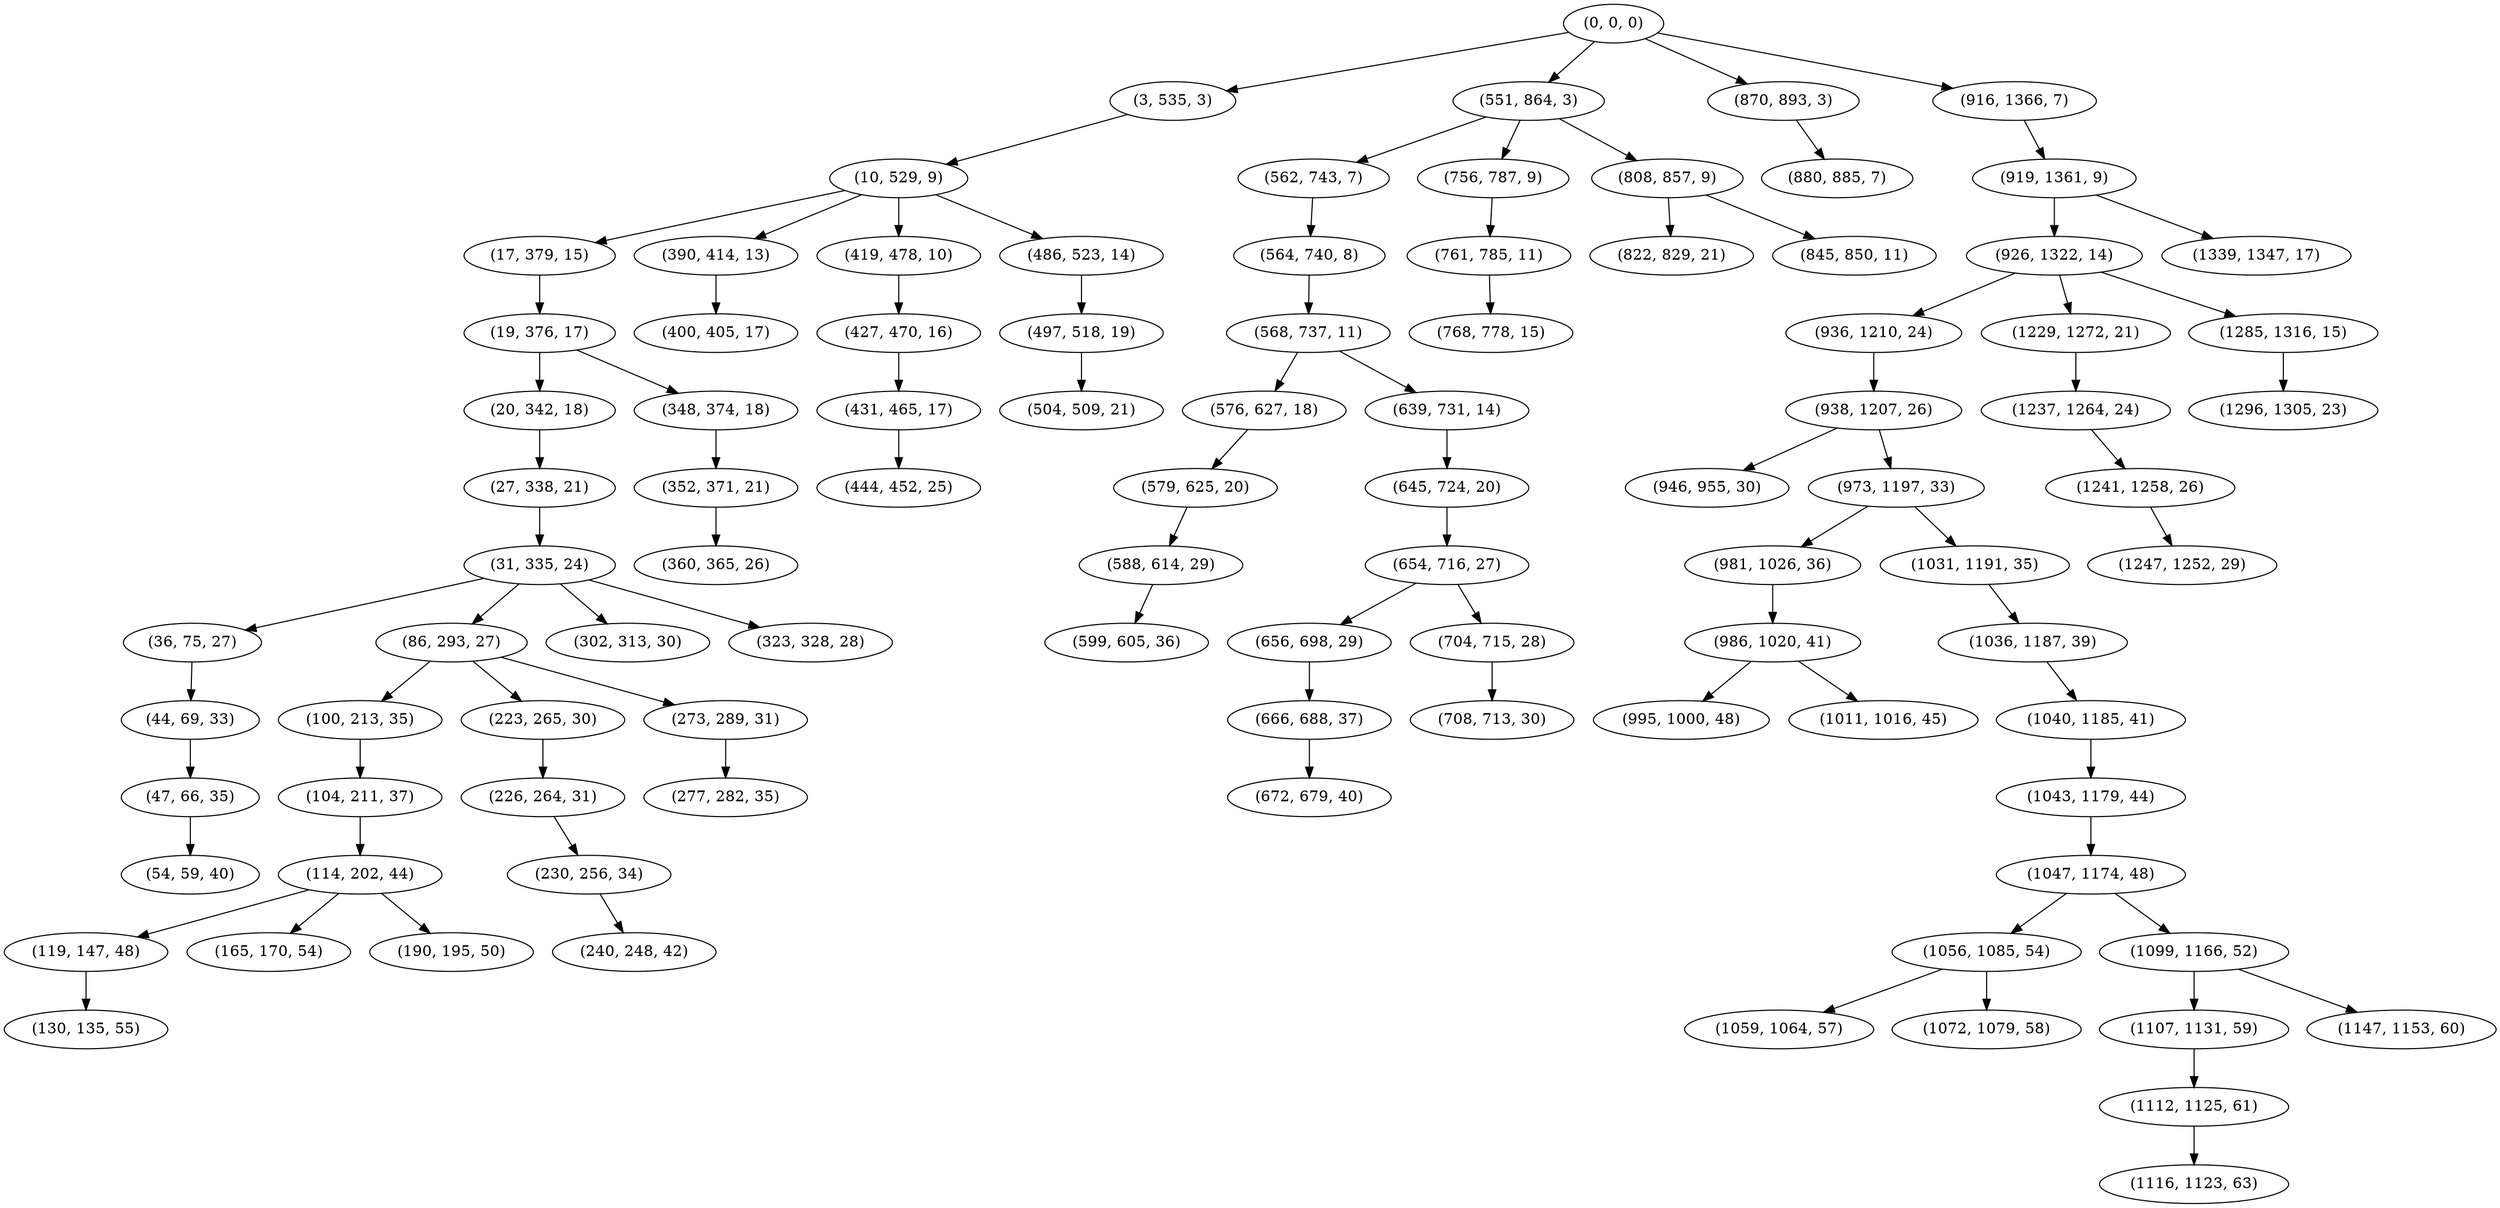 digraph tree {
    "(0, 0, 0)";
    "(3, 535, 3)";
    "(10, 529, 9)";
    "(17, 379, 15)";
    "(19, 376, 17)";
    "(20, 342, 18)";
    "(27, 338, 21)";
    "(31, 335, 24)";
    "(36, 75, 27)";
    "(44, 69, 33)";
    "(47, 66, 35)";
    "(54, 59, 40)";
    "(86, 293, 27)";
    "(100, 213, 35)";
    "(104, 211, 37)";
    "(114, 202, 44)";
    "(119, 147, 48)";
    "(130, 135, 55)";
    "(165, 170, 54)";
    "(190, 195, 50)";
    "(223, 265, 30)";
    "(226, 264, 31)";
    "(230, 256, 34)";
    "(240, 248, 42)";
    "(273, 289, 31)";
    "(277, 282, 35)";
    "(302, 313, 30)";
    "(323, 328, 28)";
    "(348, 374, 18)";
    "(352, 371, 21)";
    "(360, 365, 26)";
    "(390, 414, 13)";
    "(400, 405, 17)";
    "(419, 478, 10)";
    "(427, 470, 16)";
    "(431, 465, 17)";
    "(444, 452, 25)";
    "(486, 523, 14)";
    "(497, 518, 19)";
    "(504, 509, 21)";
    "(551, 864, 3)";
    "(562, 743, 7)";
    "(564, 740, 8)";
    "(568, 737, 11)";
    "(576, 627, 18)";
    "(579, 625, 20)";
    "(588, 614, 29)";
    "(599, 605, 36)";
    "(639, 731, 14)";
    "(645, 724, 20)";
    "(654, 716, 27)";
    "(656, 698, 29)";
    "(666, 688, 37)";
    "(672, 679, 40)";
    "(704, 715, 28)";
    "(708, 713, 30)";
    "(756, 787, 9)";
    "(761, 785, 11)";
    "(768, 778, 15)";
    "(808, 857, 9)";
    "(822, 829, 21)";
    "(845, 850, 11)";
    "(870, 893, 3)";
    "(880, 885, 7)";
    "(916, 1366, 7)";
    "(919, 1361, 9)";
    "(926, 1322, 14)";
    "(936, 1210, 24)";
    "(938, 1207, 26)";
    "(946, 955, 30)";
    "(973, 1197, 33)";
    "(981, 1026, 36)";
    "(986, 1020, 41)";
    "(995, 1000, 48)";
    "(1011, 1016, 45)";
    "(1031, 1191, 35)";
    "(1036, 1187, 39)";
    "(1040, 1185, 41)";
    "(1043, 1179, 44)";
    "(1047, 1174, 48)";
    "(1056, 1085, 54)";
    "(1059, 1064, 57)";
    "(1072, 1079, 58)";
    "(1099, 1166, 52)";
    "(1107, 1131, 59)";
    "(1112, 1125, 61)";
    "(1116, 1123, 63)";
    "(1147, 1153, 60)";
    "(1229, 1272, 21)";
    "(1237, 1264, 24)";
    "(1241, 1258, 26)";
    "(1247, 1252, 29)";
    "(1285, 1316, 15)";
    "(1296, 1305, 23)";
    "(1339, 1347, 17)";
    "(0, 0, 0)" -> "(3, 535, 3)";
    "(0, 0, 0)" -> "(551, 864, 3)";
    "(0, 0, 0)" -> "(870, 893, 3)";
    "(0, 0, 0)" -> "(916, 1366, 7)";
    "(3, 535, 3)" -> "(10, 529, 9)";
    "(10, 529, 9)" -> "(17, 379, 15)";
    "(10, 529, 9)" -> "(390, 414, 13)";
    "(10, 529, 9)" -> "(419, 478, 10)";
    "(10, 529, 9)" -> "(486, 523, 14)";
    "(17, 379, 15)" -> "(19, 376, 17)";
    "(19, 376, 17)" -> "(20, 342, 18)";
    "(19, 376, 17)" -> "(348, 374, 18)";
    "(20, 342, 18)" -> "(27, 338, 21)";
    "(27, 338, 21)" -> "(31, 335, 24)";
    "(31, 335, 24)" -> "(36, 75, 27)";
    "(31, 335, 24)" -> "(86, 293, 27)";
    "(31, 335, 24)" -> "(302, 313, 30)";
    "(31, 335, 24)" -> "(323, 328, 28)";
    "(36, 75, 27)" -> "(44, 69, 33)";
    "(44, 69, 33)" -> "(47, 66, 35)";
    "(47, 66, 35)" -> "(54, 59, 40)";
    "(86, 293, 27)" -> "(100, 213, 35)";
    "(86, 293, 27)" -> "(223, 265, 30)";
    "(86, 293, 27)" -> "(273, 289, 31)";
    "(100, 213, 35)" -> "(104, 211, 37)";
    "(104, 211, 37)" -> "(114, 202, 44)";
    "(114, 202, 44)" -> "(119, 147, 48)";
    "(114, 202, 44)" -> "(165, 170, 54)";
    "(114, 202, 44)" -> "(190, 195, 50)";
    "(119, 147, 48)" -> "(130, 135, 55)";
    "(223, 265, 30)" -> "(226, 264, 31)";
    "(226, 264, 31)" -> "(230, 256, 34)";
    "(230, 256, 34)" -> "(240, 248, 42)";
    "(273, 289, 31)" -> "(277, 282, 35)";
    "(348, 374, 18)" -> "(352, 371, 21)";
    "(352, 371, 21)" -> "(360, 365, 26)";
    "(390, 414, 13)" -> "(400, 405, 17)";
    "(419, 478, 10)" -> "(427, 470, 16)";
    "(427, 470, 16)" -> "(431, 465, 17)";
    "(431, 465, 17)" -> "(444, 452, 25)";
    "(486, 523, 14)" -> "(497, 518, 19)";
    "(497, 518, 19)" -> "(504, 509, 21)";
    "(551, 864, 3)" -> "(562, 743, 7)";
    "(551, 864, 3)" -> "(756, 787, 9)";
    "(551, 864, 3)" -> "(808, 857, 9)";
    "(562, 743, 7)" -> "(564, 740, 8)";
    "(564, 740, 8)" -> "(568, 737, 11)";
    "(568, 737, 11)" -> "(576, 627, 18)";
    "(568, 737, 11)" -> "(639, 731, 14)";
    "(576, 627, 18)" -> "(579, 625, 20)";
    "(579, 625, 20)" -> "(588, 614, 29)";
    "(588, 614, 29)" -> "(599, 605, 36)";
    "(639, 731, 14)" -> "(645, 724, 20)";
    "(645, 724, 20)" -> "(654, 716, 27)";
    "(654, 716, 27)" -> "(656, 698, 29)";
    "(654, 716, 27)" -> "(704, 715, 28)";
    "(656, 698, 29)" -> "(666, 688, 37)";
    "(666, 688, 37)" -> "(672, 679, 40)";
    "(704, 715, 28)" -> "(708, 713, 30)";
    "(756, 787, 9)" -> "(761, 785, 11)";
    "(761, 785, 11)" -> "(768, 778, 15)";
    "(808, 857, 9)" -> "(822, 829, 21)";
    "(808, 857, 9)" -> "(845, 850, 11)";
    "(870, 893, 3)" -> "(880, 885, 7)";
    "(916, 1366, 7)" -> "(919, 1361, 9)";
    "(919, 1361, 9)" -> "(926, 1322, 14)";
    "(919, 1361, 9)" -> "(1339, 1347, 17)";
    "(926, 1322, 14)" -> "(936, 1210, 24)";
    "(926, 1322, 14)" -> "(1229, 1272, 21)";
    "(926, 1322, 14)" -> "(1285, 1316, 15)";
    "(936, 1210, 24)" -> "(938, 1207, 26)";
    "(938, 1207, 26)" -> "(946, 955, 30)";
    "(938, 1207, 26)" -> "(973, 1197, 33)";
    "(973, 1197, 33)" -> "(981, 1026, 36)";
    "(973, 1197, 33)" -> "(1031, 1191, 35)";
    "(981, 1026, 36)" -> "(986, 1020, 41)";
    "(986, 1020, 41)" -> "(995, 1000, 48)";
    "(986, 1020, 41)" -> "(1011, 1016, 45)";
    "(1031, 1191, 35)" -> "(1036, 1187, 39)";
    "(1036, 1187, 39)" -> "(1040, 1185, 41)";
    "(1040, 1185, 41)" -> "(1043, 1179, 44)";
    "(1043, 1179, 44)" -> "(1047, 1174, 48)";
    "(1047, 1174, 48)" -> "(1056, 1085, 54)";
    "(1047, 1174, 48)" -> "(1099, 1166, 52)";
    "(1056, 1085, 54)" -> "(1059, 1064, 57)";
    "(1056, 1085, 54)" -> "(1072, 1079, 58)";
    "(1099, 1166, 52)" -> "(1107, 1131, 59)";
    "(1099, 1166, 52)" -> "(1147, 1153, 60)";
    "(1107, 1131, 59)" -> "(1112, 1125, 61)";
    "(1112, 1125, 61)" -> "(1116, 1123, 63)";
    "(1229, 1272, 21)" -> "(1237, 1264, 24)";
    "(1237, 1264, 24)" -> "(1241, 1258, 26)";
    "(1241, 1258, 26)" -> "(1247, 1252, 29)";
    "(1285, 1316, 15)" -> "(1296, 1305, 23)";
}

